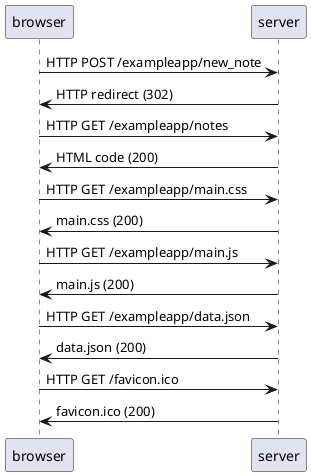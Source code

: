  @startuml New Note


browser -> server: HTTP POST /exampleapp/new_note
browser <- server: HTTP redirect (302)

browser -> server: HTTP GET /exampleapp/notes
browser <- server: HTML code (200)

browser -> server: HTTP GET /exampleapp/main.css
browser <- server: main.css (200)

browser -> server: HTTP GET /exampleapp/main.js
browser <- server: main.js (200)

browser -> server: HTTP GET /exampleapp/data.json
browser <- server: data.json (200)

browser -> server: HTTP GET /favicon.ico
browser <- server: favicon.ico (200)

@enduml





/'
hide footbox

actor Asiakas as user

boundary Kortinlukija as front


 control Tunnistautumisohjain as auth
control Katalogiohjain as catalog

entity Asiakastiedot as account
entity Katalogitiedot as db_catalog



user -> front: Skannaa kirjastokortin \n viivakoodin ja syöttää \n salasanan/pin-koodin

activate front
    front -> auth: Kirjautumispyyntö

    activate auth
        auth -> account: Pyytää kirjastokortin viivakoodia vastaavan \n salasanan hashin
        activate account
        return: Palauttaa hashin
        note over auth: Testaa hashien vastaavuuden \n (oliko salasana oikein)

        
        auth -> account: Varmistaa onko käyttäjällä lainausoikeus \n (kortti ei jäissä maksujen takia)
        
        activate account
        return: Palauttaa oikeustiedot
        
        
    return Kirjautuminen \n Onnistui/Epäonnistui
    
    front -> user: Ilmoittaa onnistuiko \n kirjautuminen ja \n pyytää skannaamaan \n kirjojen viivakoodit.


    user -> front: Skannaa kirjojen \n viivakoodit
    front -> catalog: Lainaa teos

    activate catalog
    catalog -> db_catalog: Lataa teoksen viimeisimmän lainauksen

    activate db_catalog
    return Viimeisin lainaus

    note over catalog: Tarkistaa että teos ei ole \n tietokannan mukaan lainassa \n (eli se on tietokannan mukaan \n palautettu viimelainaamisen jälkeen) \n --- \n Antaa lainata molemmissa \n tapauksissa, mutta ilmoittaa \n henkilökunnalle


    catalog -> account: Tallenna lainaus \n käyttäjätietoihin
    activate account
    return Onnistui/epäonnistui


    catalog -> db_catalog: Tallenna lainaus \n katalogiin (teokseen sekä julkaisuun)
    activate db_catalog
    return Onnistui/epäonnistui

    return Onnistui/epäonnistui \n + kuitin sisältö + mahdollinen virheilmoitus

return Tulostaa kuitin \n tai näyttää virheilmoituksen.
'/







